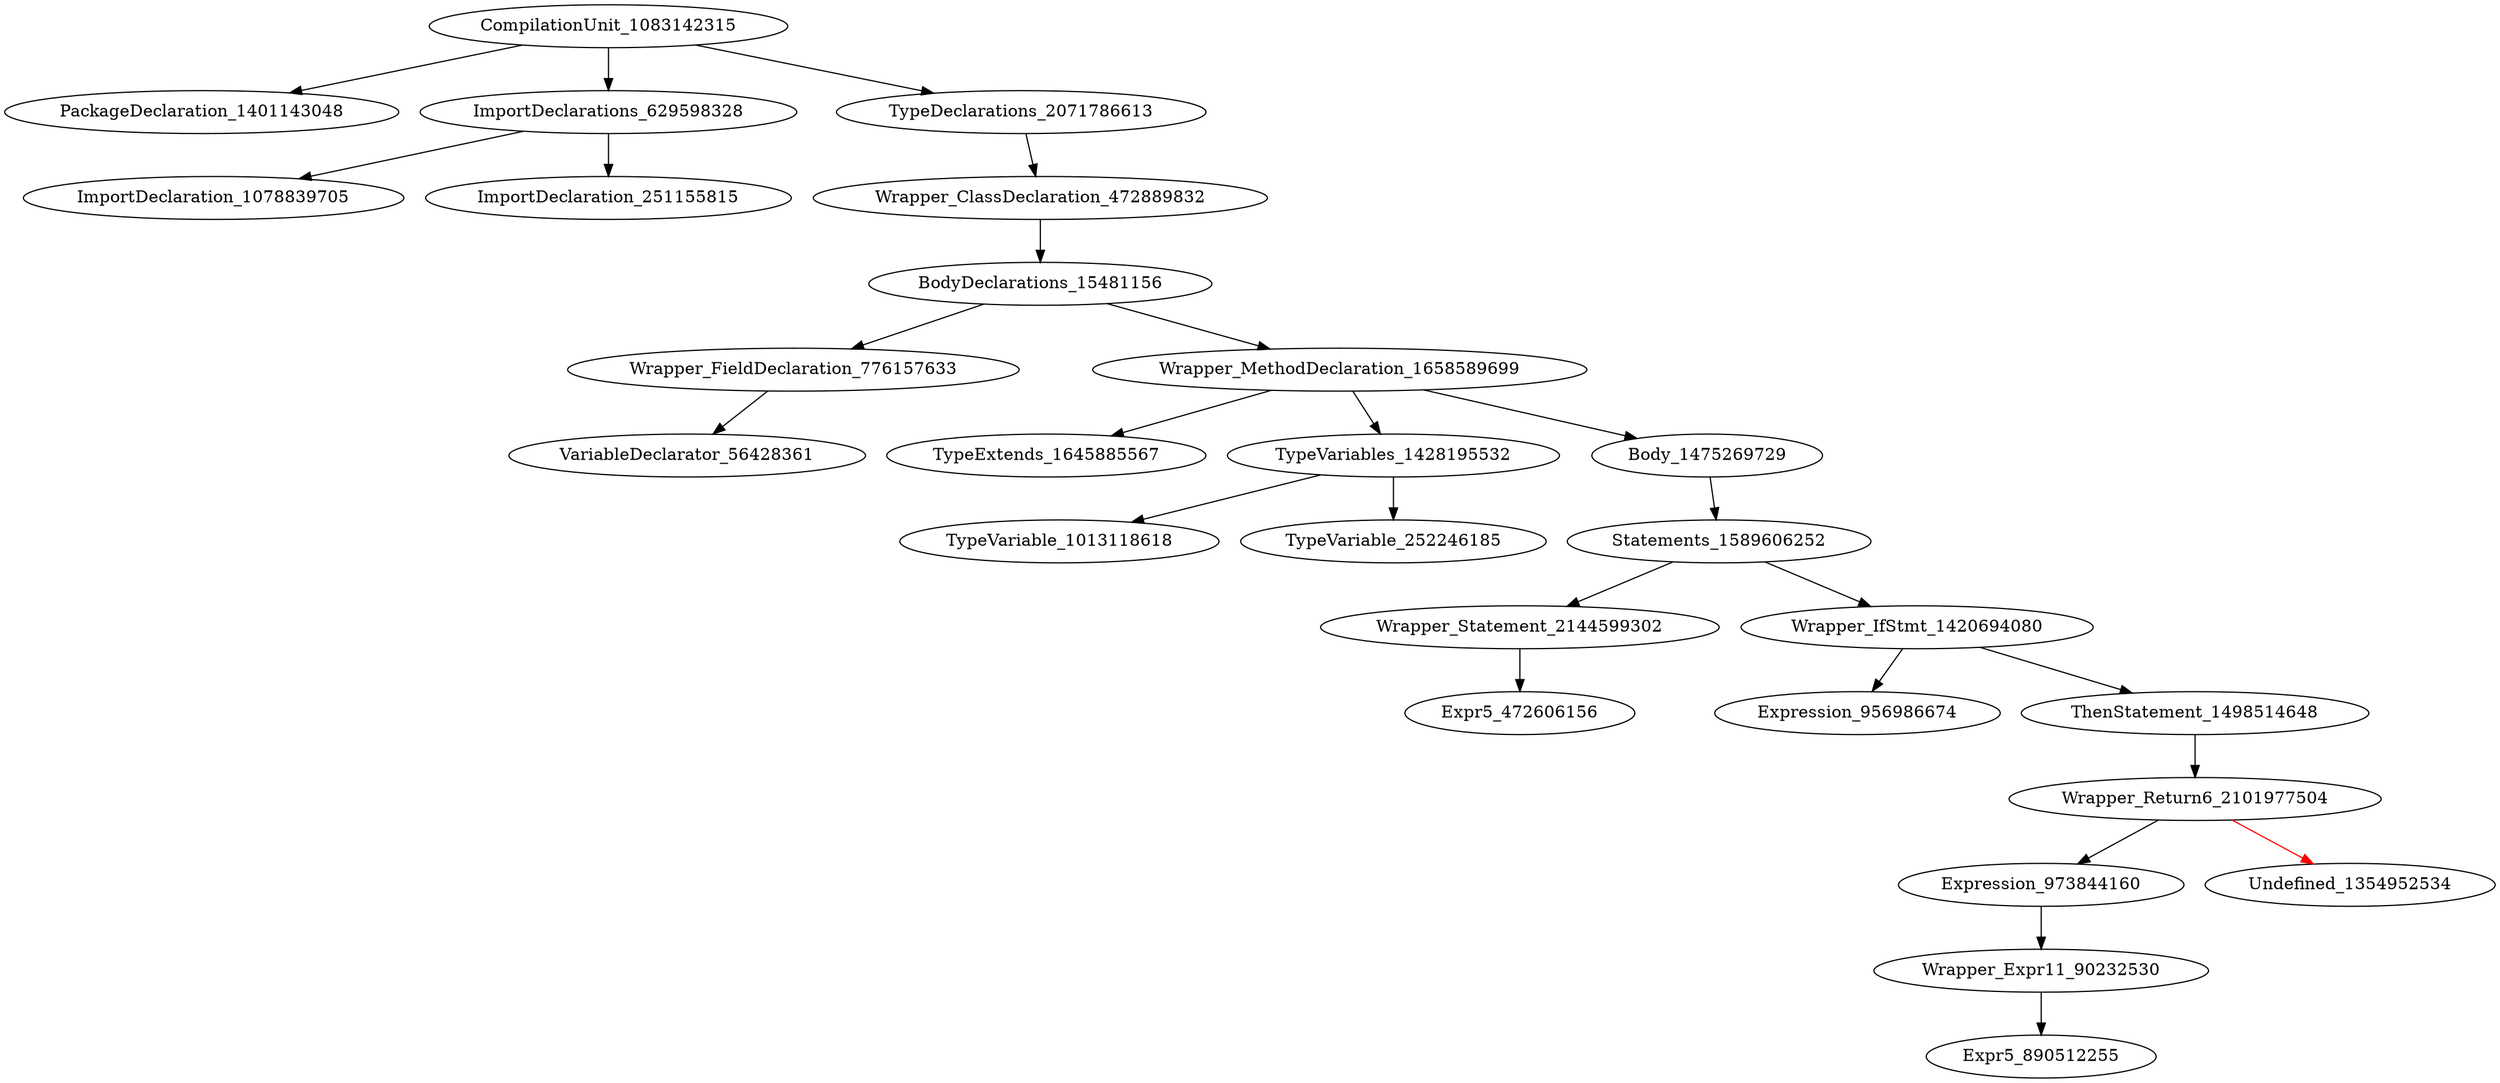 digraph {
CompilationUnit_1083142315 -> PackageDeclaration_1401143048
CompilationUnit_1083142315 -> ImportDeclarations_629598328
CompilationUnit_1083142315 -> TypeDeclarations_2071786613
ImportDeclarations_629598328 -> ImportDeclaration_1078839705
ImportDeclarations_629598328 -> ImportDeclaration_251155815
TypeDeclarations_2071786613 -> Wrapper_ClassDeclaration_472889832
Wrapper_ClassDeclaration_472889832 -> BodyDeclarations_15481156
BodyDeclarations_15481156 -> Wrapper_FieldDeclaration_776157633
BodyDeclarations_15481156 -> Wrapper_MethodDeclaration_1658589699
Wrapper_FieldDeclaration_776157633 -> VariableDeclarator_56428361
Wrapper_MethodDeclaration_1658589699 -> TypeExtends_1645885567
Wrapper_MethodDeclaration_1658589699 -> TypeVariables_1428195532
Wrapper_MethodDeclaration_1658589699 -> Body_1475269729
TypeVariables_1428195532 -> TypeVariable_1013118618
TypeVariables_1428195532 -> TypeVariable_252246185
Body_1475269729 -> Statements_1589606252
Statements_1589606252 -> Wrapper_Statement_2144599302
Statements_1589606252 -> Wrapper_IfStmt_1420694080
Wrapper_Statement_2144599302 -> Expr5_472606156
Wrapper_IfStmt_1420694080 -> Expression_956986674
Wrapper_IfStmt_1420694080 -> ThenStatement_1498514648
ThenStatement_1498514648 -> Wrapper_Return6_2101977504
Wrapper_Return6_2101977504 -> Expression_973844160
Wrapper_Return6_2101977504 -> Undefined_1354952534 [color = red] 
Expression_973844160 -> Wrapper_Expr11_90232530
Wrapper_Expr11_90232530 -> Expr5_890512255
}